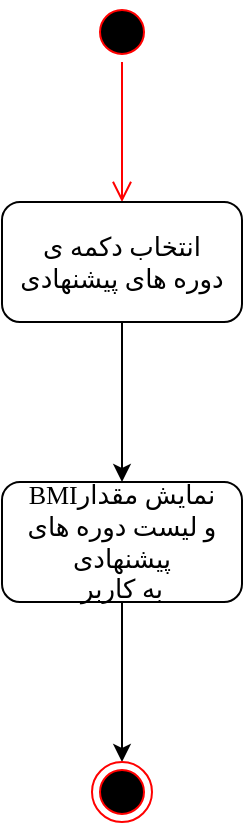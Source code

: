 <mxfile version="14.8.0" type="github">
  <diagram id="ZJVrBKJgZ6AO6duT7ITB" name="Page-1">
    <mxGraphModel dx="782" dy="436" grid="1" gridSize="10" guides="1" tooltips="1" connect="1" arrows="1" fold="1" page="1" pageScale="1" pageWidth="850" pageHeight="1100" math="0" shadow="0">
      <root>
        <mxCell id="0" />
        <mxCell id="1" parent="0" />
        <mxCell id="iygFAxfcVMYQyXbJ4-kD-1" value="" style="ellipse;html=1;shape=startState;fillColor=#000000;strokeColor=#ff0000;" parent="1" vertex="1">
          <mxGeometry x="145" y="60" width="30" height="30" as="geometry" />
        </mxCell>
        <mxCell id="iygFAxfcVMYQyXbJ4-kD-2" value="" style="edgeStyle=orthogonalEdgeStyle;html=1;verticalAlign=bottom;endArrow=open;endSize=8;strokeColor=#ff0000;entryX=0.5;entryY=0;entryDx=0;entryDy=0;" parent="1" source="iygFAxfcVMYQyXbJ4-kD-1" target="iygFAxfcVMYQyXbJ4-kD-4" edge="1">
          <mxGeometry relative="1" as="geometry">
            <mxPoint x="160" y="150" as="targetPoint" />
          </mxGeometry>
        </mxCell>
        <mxCell id="iygFAxfcVMYQyXbJ4-kD-3" value="" style="edgeStyle=orthogonalEdgeStyle;rounded=0;orthogonalLoop=1;jettySize=auto;html=1;" parent="1" source="iygFAxfcVMYQyXbJ4-kD-4" target="iygFAxfcVMYQyXbJ4-kD-6" edge="1">
          <mxGeometry relative="1" as="geometry" />
        </mxCell>
        <mxCell id="iygFAxfcVMYQyXbJ4-kD-4" value="&lt;div style=&quot;font-size: 13px&quot;&gt;&lt;font style=&quot;font-size: 13px&quot; face=&quot;B Zar&quot;&gt;انتخاب دکمه ی &lt;br&gt;&lt;/font&gt;&lt;/div&gt;&lt;div style=&quot;font-size: 13px&quot;&gt;&lt;font style=&quot;font-size: 13px&quot; face=&quot;B Zar&quot;&gt;دوره های پیشنهادی&lt;/font&gt;&lt;br&gt;&lt;/div&gt;" style="rounded=1;whiteSpace=wrap;html=1;" parent="1" vertex="1">
          <mxGeometry x="100" y="160" width="120" height="60" as="geometry" />
        </mxCell>
        <mxCell id="iygFAxfcVMYQyXbJ4-kD-5" style="edgeStyle=orthogonalEdgeStyle;rounded=0;orthogonalLoop=1;jettySize=auto;html=1;entryX=0.5;entryY=0;entryDx=0;entryDy=0;" parent="1" source="iygFAxfcVMYQyXbJ4-kD-6" target="iygFAxfcVMYQyXbJ4-kD-7" edge="1">
          <mxGeometry relative="1" as="geometry" />
        </mxCell>
        <mxCell id="iygFAxfcVMYQyXbJ4-kD-6" value="&lt;font face=&quot;B Zar&quot; style=&quot;font-size: 13px&quot;&gt;BMIنمایش مقدار&lt;br&gt;و&amp;nbsp;لیست دوره های پیشنهادی&lt;br&gt;&amp;nbsp;به کاربر&amp;nbsp;&lt;/font&gt;" style="rounded=1;whiteSpace=wrap;html=1;" parent="1" vertex="1">
          <mxGeometry x="100" y="300" width="120" height="60" as="geometry" />
        </mxCell>
        <mxCell id="iygFAxfcVMYQyXbJ4-kD-7" value="" style="ellipse;html=1;shape=endState;fillColor=#000000;strokeColor=#ff0000;" parent="1" vertex="1">
          <mxGeometry x="145" y="440" width="30" height="30" as="geometry" />
        </mxCell>
      </root>
    </mxGraphModel>
  </diagram>
</mxfile>

